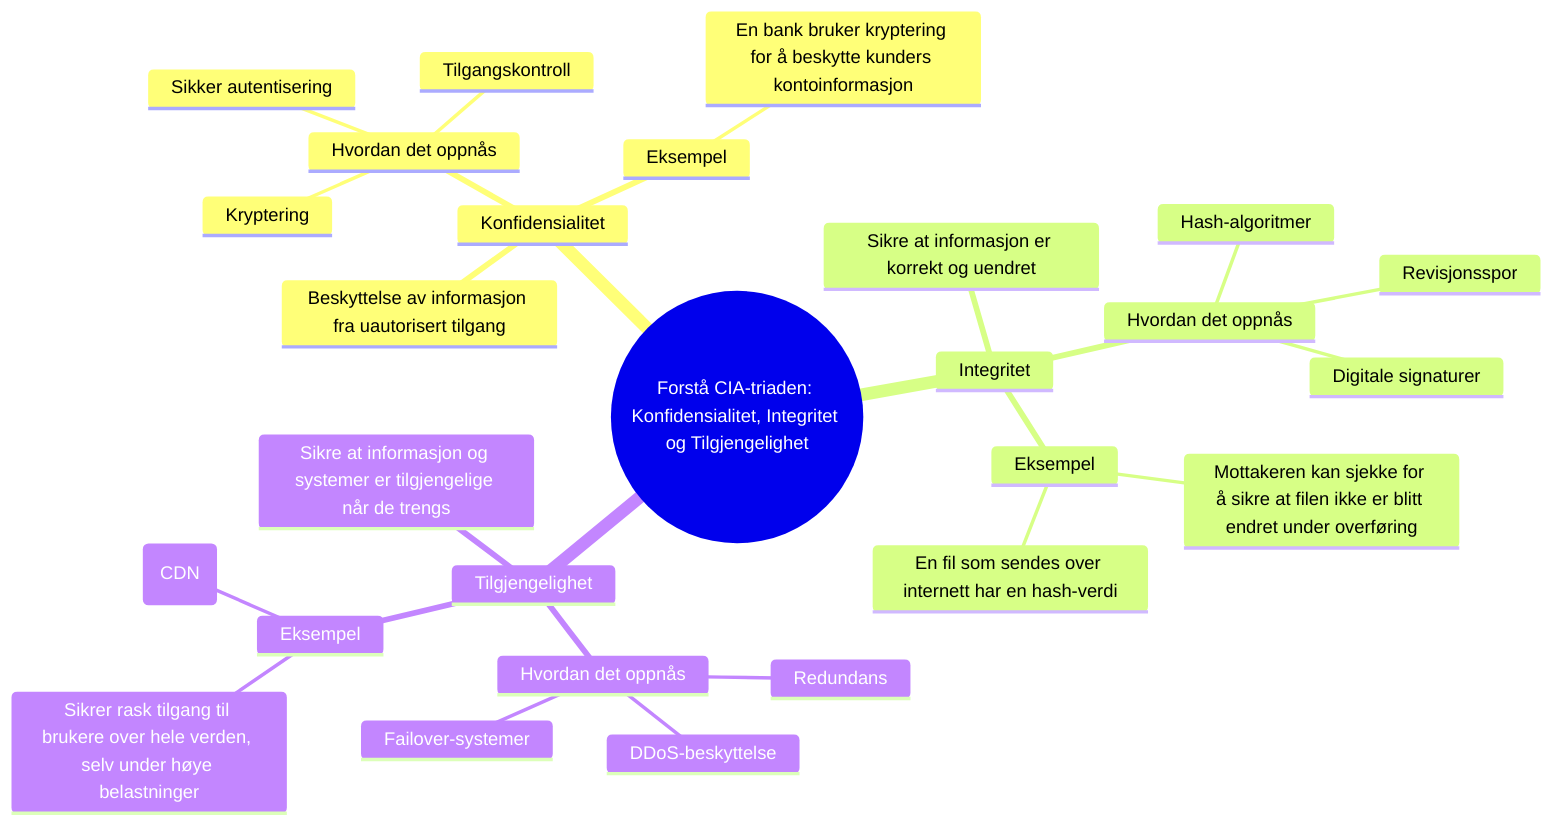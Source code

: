 mindmap
  root((Forstå CIA-triaden: Konfidensialitet, Integritet og Tilgjengelighet))
    Konfidensialitet
      Beskyttelse av informasjon fra uautorisert tilgang
      Hvordan det oppnås
        Kryptering
        Tilgangskontroll
        Sikker autentisering
      Eksempel
        En bank bruker kryptering for å beskytte kunders kontoinformasjon
    Integritet
      Sikre at informasjon er korrekt og uendret
      Hvordan det oppnås
        Hash-algoritmer
        Digitale signaturer
        Revisjonsspor
      Eksempel
        En fil som sendes over internett har en hash-verdi
        Mottakeren kan sjekke for å sikre at filen ikke er blitt endret under overføring
    Tilgjengelighet
      Sikre at informasjon og systemer er tilgjengelige når de trengs
      Hvordan det oppnås
        Redundans
        Failover-systemer
        DDoS-beskyttelse
      Eksempel
        Et nettsted bruker en distribusjonsplattform for innholdslevering (CDN)
        Sikrer rask tilgang til brukere over hele verden, selv under høye belastninger